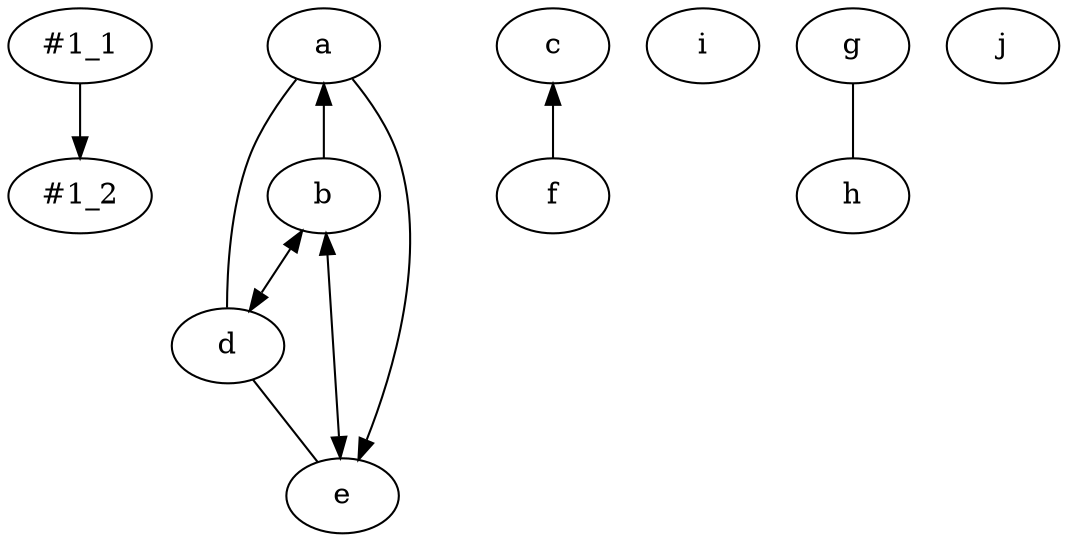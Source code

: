 digraph G {
  edge [dir=none]
n_2 [label="#1_1" style="setlinewidth(1)" ]
n_3 [label="#1_2" style="setlinewidth(1)" ]
n_4 [label="a" style="setlinewidth(1)" ]
n_5 [label="b" style="setlinewidth(1)" ]
n_6 [label="c" style="setlinewidth(1)" ]
n_7 [label="d" style="setlinewidth(1)" ]
n_12 [label="i" style="setlinewidth(1)" ]
n_9 [label="f" style="setlinewidth(1)" ]
n_10 [label="g" style="setlinewidth(1)" ]
n_11 [label="h" style="setlinewidth(1)" ]
n_8 [label="e" style="setlinewidth(1)" ]
n_13 [label="j" style="setlinewidth(1)" ]
n_2 -> n_3 [dir=forward ]
n_4 -> n_5 [dir=back ]
n_4 -> n_7 [dir=none ]
n_5 -> n_7 [dir=both ]
n_4 -> n_8 [dir=forward ]
n_5 -> n_8 [dir=both ]
n_7 -> n_8 []
n_6 -> n_9 [dir=back ]
n_10 -> n_11 [dir=none ]
}
